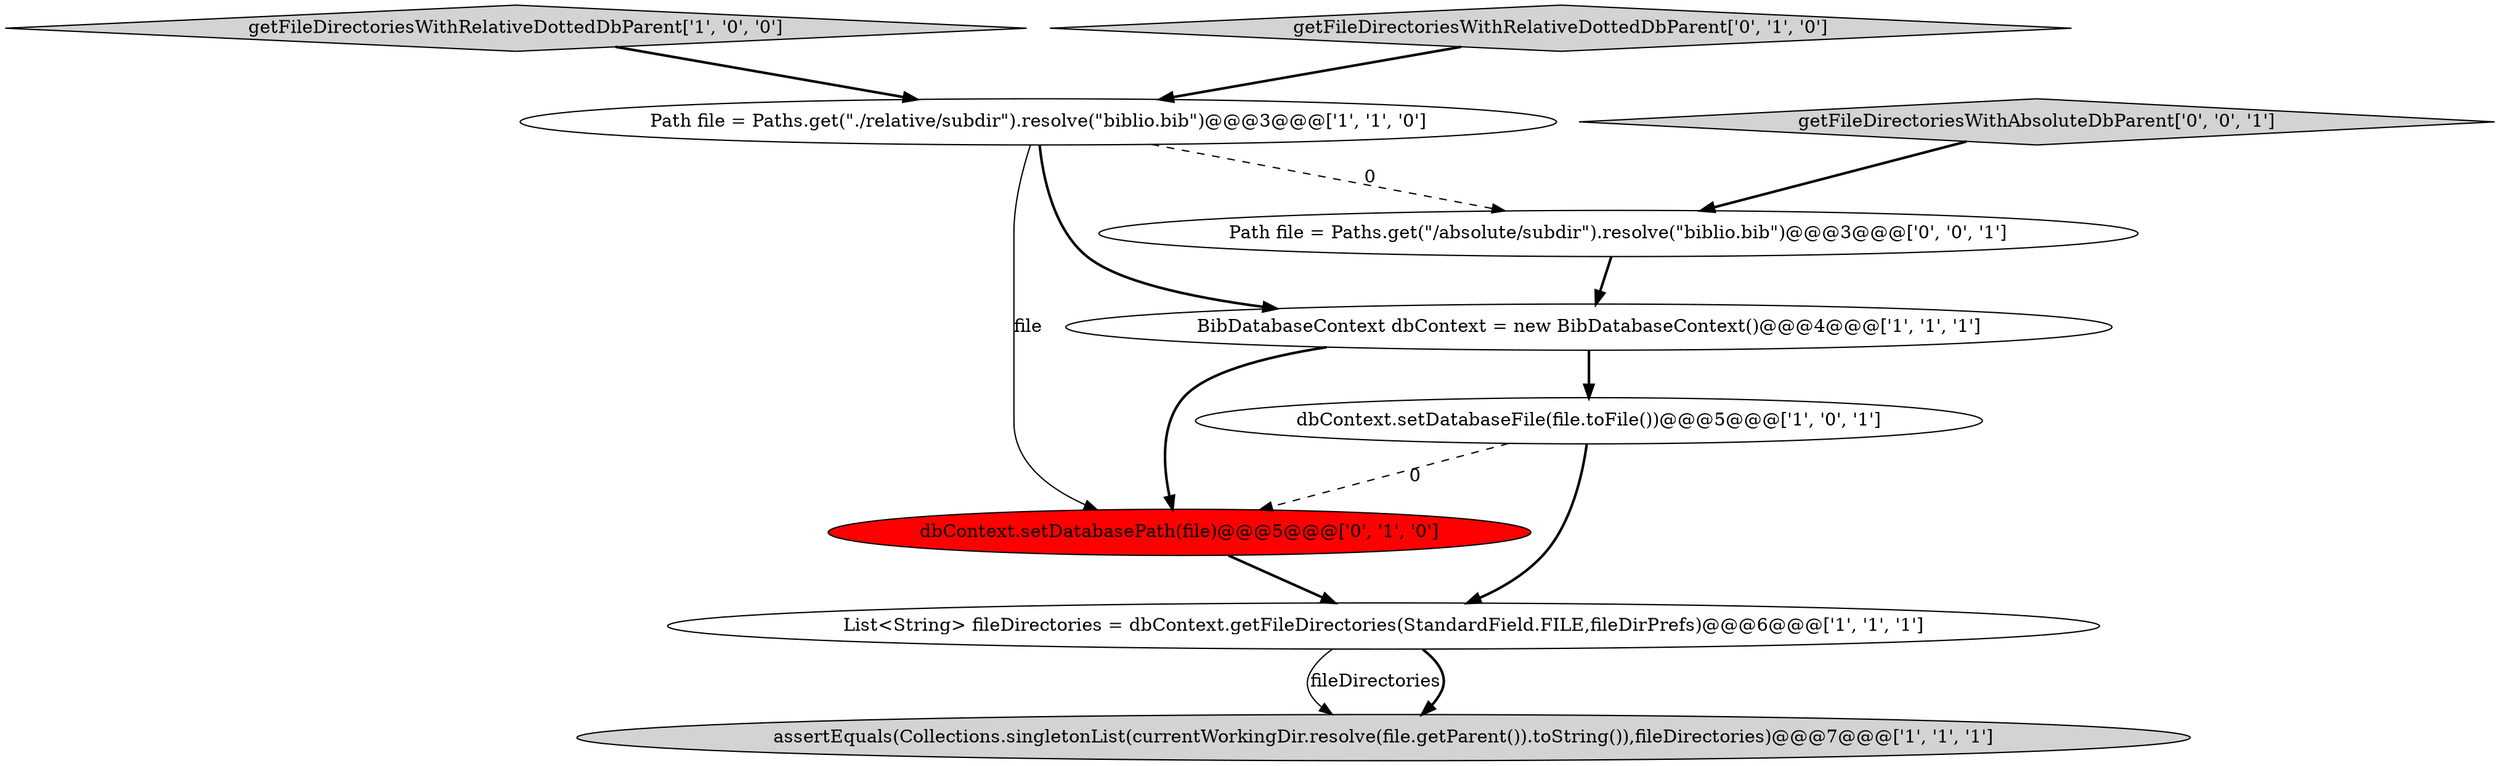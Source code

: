 digraph {
1 [style = filled, label = "getFileDirectoriesWithRelativeDottedDbParent['1', '0', '0']", fillcolor = lightgray, shape = diamond image = "AAA0AAABBB1BBB"];
5 [style = filled, label = "assertEquals(Collections.singletonList(currentWorkingDir.resolve(file.getParent()).toString()),fileDirectories)@@@7@@@['1', '1', '1']", fillcolor = lightgray, shape = ellipse image = "AAA0AAABBB1BBB"];
8 [style = filled, label = "getFileDirectoriesWithAbsoluteDbParent['0', '0', '1']", fillcolor = lightgray, shape = diamond image = "AAA0AAABBB3BBB"];
7 [style = filled, label = "dbContext.setDatabasePath(file)@@@5@@@['0', '1', '0']", fillcolor = red, shape = ellipse image = "AAA1AAABBB2BBB"];
4 [style = filled, label = "List<String> fileDirectories = dbContext.getFileDirectories(StandardField.FILE,fileDirPrefs)@@@6@@@['1', '1', '1']", fillcolor = white, shape = ellipse image = "AAA0AAABBB1BBB"];
2 [style = filled, label = "dbContext.setDatabaseFile(file.toFile())@@@5@@@['1', '0', '1']", fillcolor = white, shape = ellipse image = "AAA0AAABBB1BBB"];
3 [style = filled, label = "BibDatabaseContext dbContext = new BibDatabaseContext()@@@4@@@['1', '1', '1']", fillcolor = white, shape = ellipse image = "AAA0AAABBB1BBB"];
6 [style = filled, label = "getFileDirectoriesWithRelativeDottedDbParent['0', '1', '0']", fillcolor = lightgray, shape = diamond image = "AAA0AAABBB2BBB"];
9 [style = filled, label = "Path file = Paths.get(\"/absolute/subdir\").resolve(\"biblio.bib\")@@@3@@@['0', '0', '1']", fillcolor = white, shape = ellipse image = "AAA0AAABBB3BBB"];
0 [style = filled, label = "Path file = Paths.get(\"./relative/subdir\").resolve(\"biblio.bib\")@@@3@@@['1', '1', '0']", fillcolor = white, shape = ellipse image = "AAA0AAABBB1BBB"];
0->3 [style = bold, label=""];
9->3 [style = bold, label=""];
0->7 [style = solid, label="file"];
6->0 [style = bold, label=""];
4->5 [style = solid, label="fileDirectories"];
1->0 [style = bold, label=""];
7->4 [style = bold, label=""];
0->9 [style = dashed, label="0"];
3->2 [style = bold, label=""];
3->7 [style = bold, label=""];
2->7 [style = dashed, label="0"];
2->4 [style = bold, label=""];
4->5 [style = bold, label=""];
8->9 [style = bold, label=""];
}
